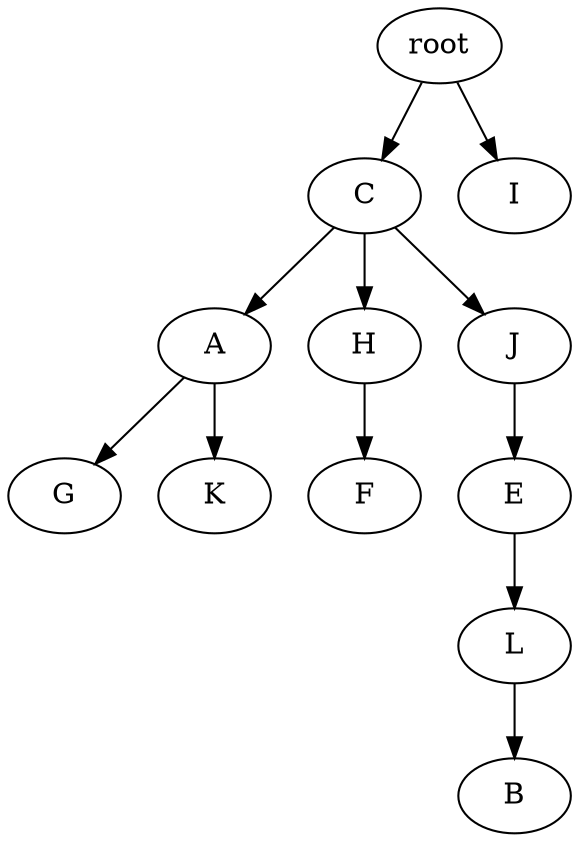strict digraph G {
	graph [name=G];
	0	 [label=root];
	2	 [label=C];
	0 -> 2;
	1	 [label=I];
	0 -> 1;
	4	 [label=A];
	7	 [label=G];
	4 -> 7;
	8	 [label=K];
	4 -> 8;
	12	 [label=B];
	2 -> 4;
	3	 [label=H];
	2 -> 3;
	5	 [label=J];
	2 -> 5;
	10	 [label=E];
	11	 [label=L];
	10 -> 11;
	6	 [label=F];
	3 -> 6;
	5 -> 10;
	11 -> 12;
}
